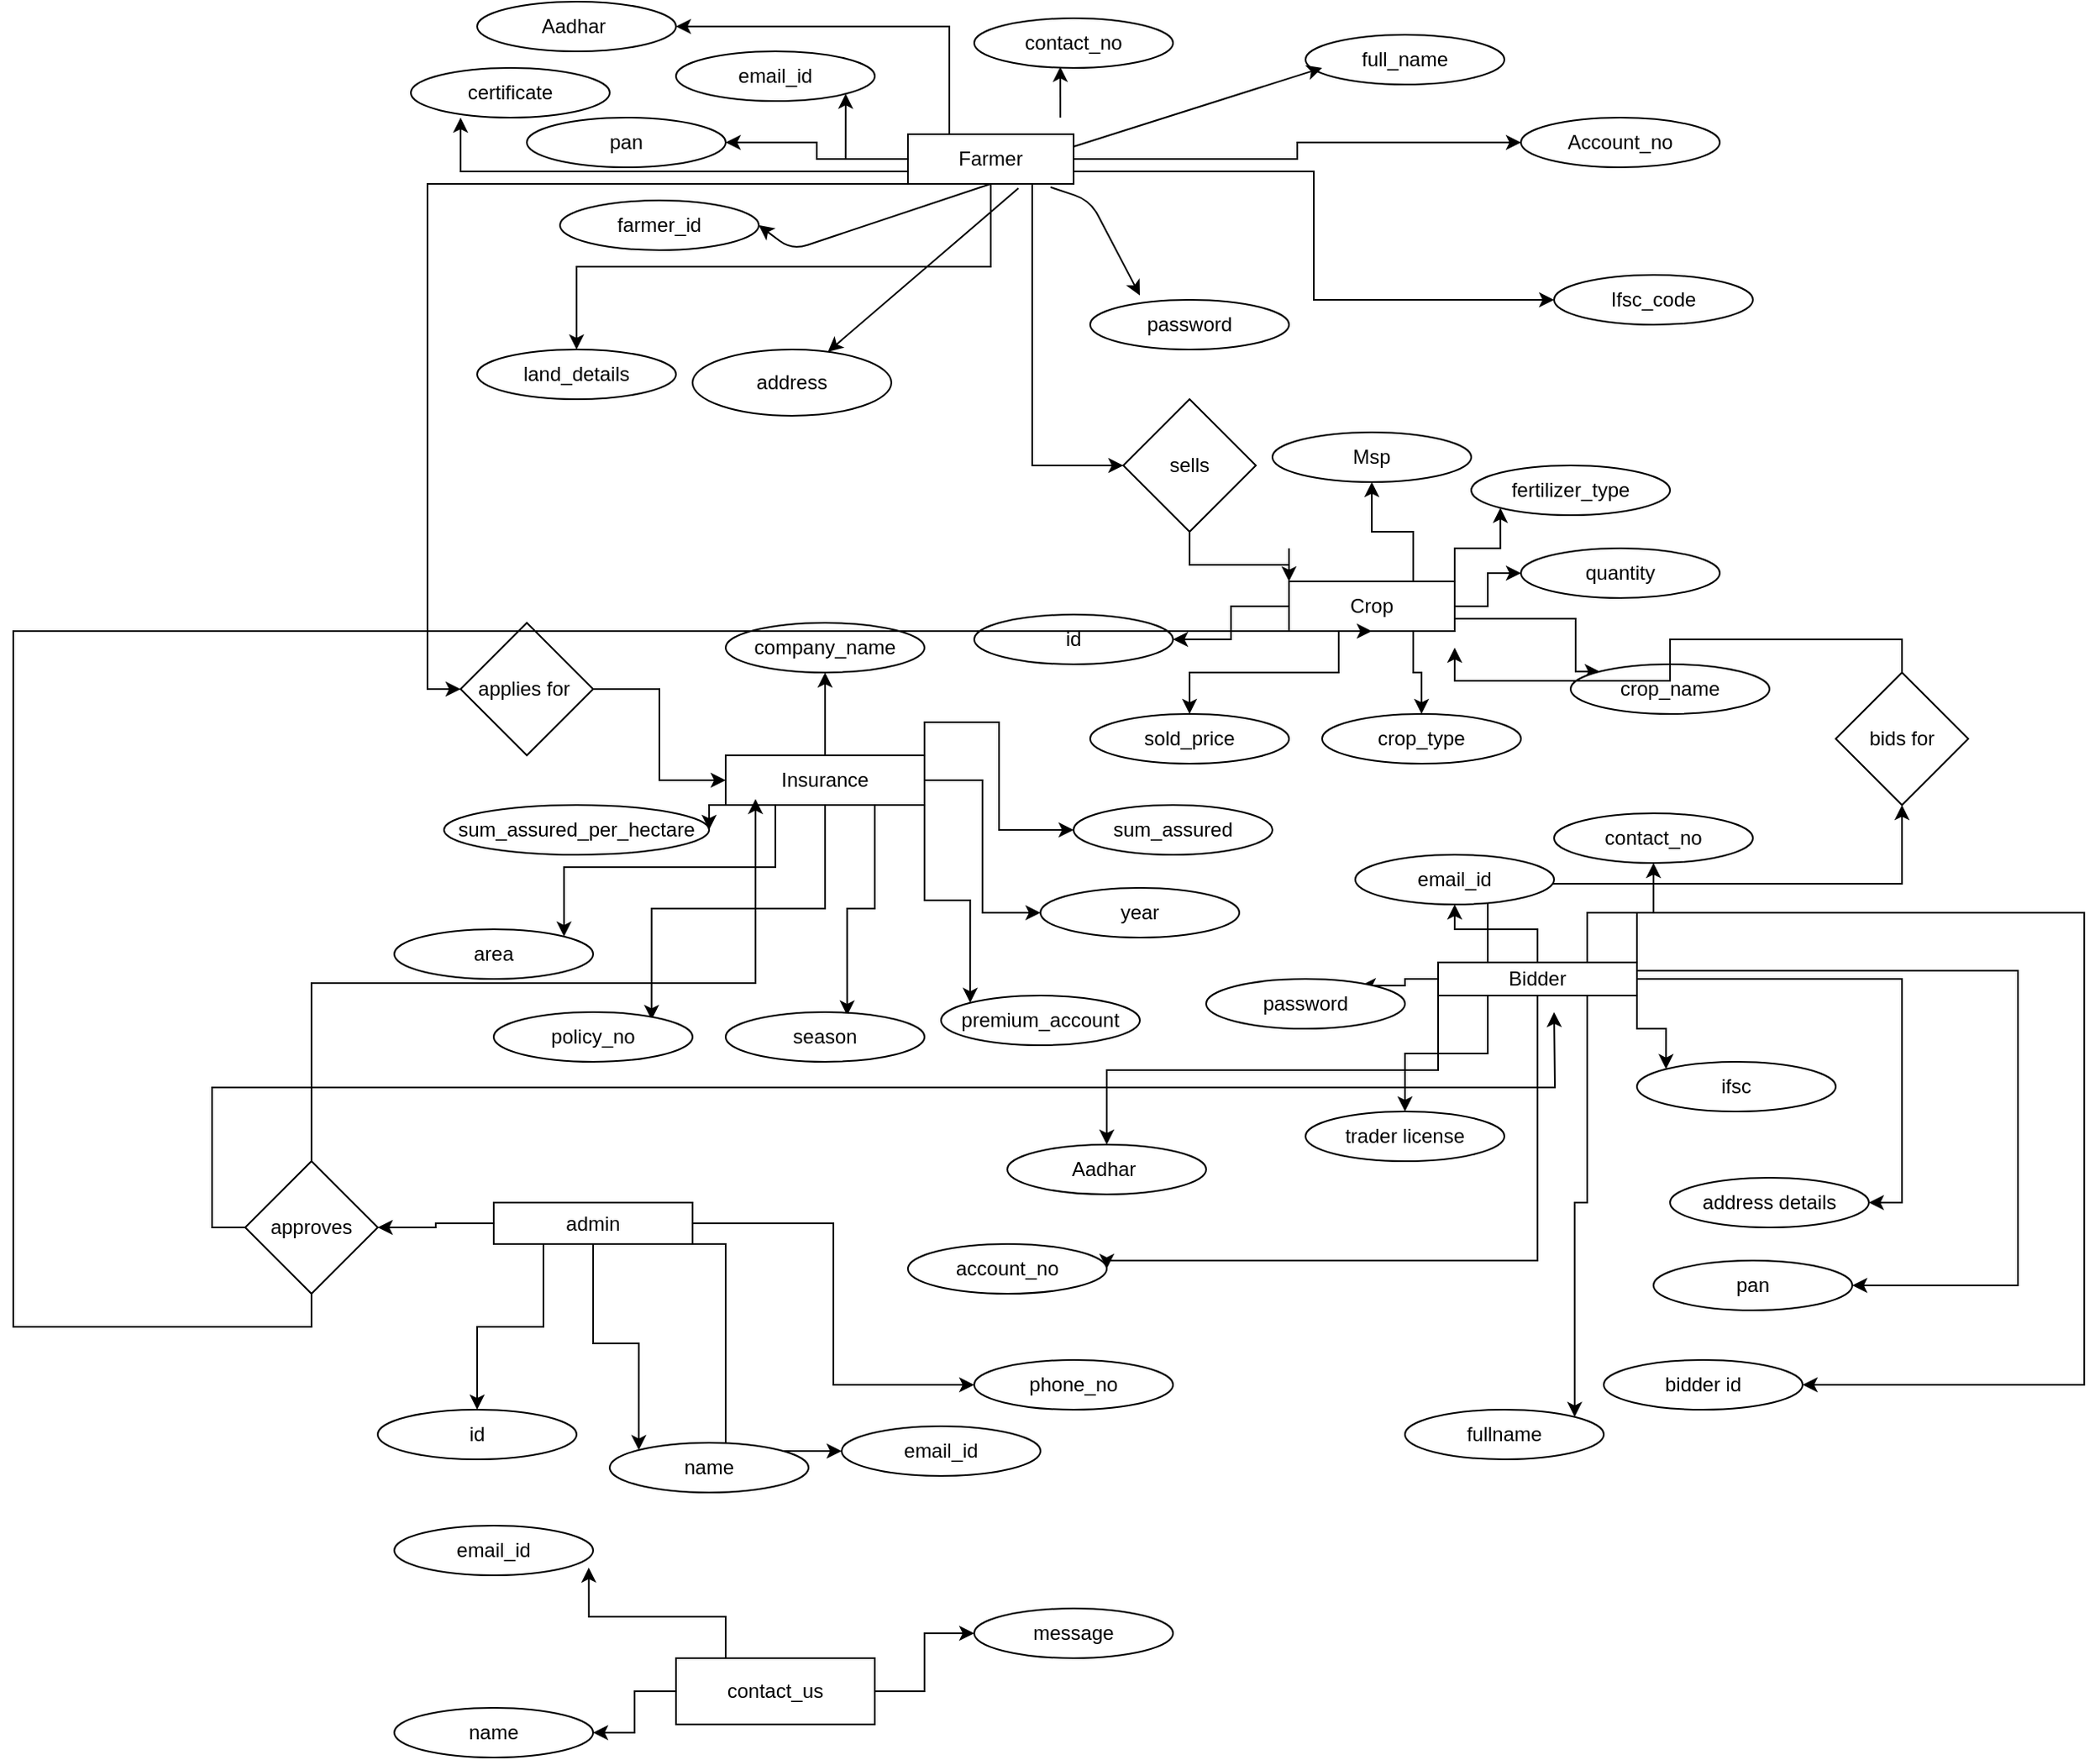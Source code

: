 <mxfile version="13.10.4" type="device"><diagram id="h6F1QlLOw_a39Q5nrykb" name="Page-1"><mxGraphModel dx="1872" dy="380" grid="1" gridSize="10" guides="1" tooltips="1" connect="1" arrows="1" fold="1" page="1" pageScale="1" pageWidth="850" pageHeight="1100" math="0" shadow="0"><root><mxCell id="0"/><mxCell id="1" parent="0"/><mxCell id="Aj551tYoeX5ymkBIXaBp-35" style="edgeStyle=orthogonalEdgeStyle;rounded=0;orthogonalLoop=1;jettySize=auto;html=1;exitX=0;exitY=0.5;exitDx=0;exitDy=0;entryX=1;entryY=1;entryDx=0;entryDy=0;" parent="1" source="Aj551tYoeX5ymkBIXaBp-1" target="Aj551tYoeX5ymkBIXaBp-17" edge="1"><mxGeometry relative="1" as="geometry"/></mxCell><mxCell id="Aj551tYoeX5ymkBIXaBp-47" style="edgeStyle=orthogonalEdgeStyle;rounded=0;orthogonalLoop=1;jettySize=auto;html=1;exitX=0.75;exitY=1;exitDx=0;exitDy=0;entryX=0;entryY=0.5;entryDx=0;entryDy=0;" parent="1" source="Aj551tYoeX5ymkBIXaBp-1" target="Aj551tYoeX5ymkBIXaBp-46" edge="1"><mxGeometry relative="1" as="geometry"/></mxCell><mxCell id="Aj551tYoeX5ymkBIXaBp-70" style="edgeStyle=orthogonalEdgeStyle;rounded=0;orthogonalLoop=1;jettySize=auto;html=1;exitX=0;exitY=1;exitDx=0;exitDy=0;entryX=0;entryY=0.5;entryDx=0;entryDy=0;" parent="1" source="Aj551tYoeX5ymkBIXaBp-1" target="Aj551tYoeX5ymkBIXaBp-69" edge="1"><mxGeometry relative="1" as="geometry"><mxPoint x="10" y="402" as="targetPoint"/><Array as="points"><mxPoint x="10" y="110"/><mxPoint x="10" y="415"/></Array></mxGeometry></mxCell><mxCell id="Qc7aejyhoOlTXP3hZ7K7-3" style="edgeStyle=orthogonalEdgeStyle;rounded=0;orthogonalLoop=1;jettySize=auto;html=1;exitX=0;exitY=0.5;exitDx=0;exitDy=0;entryX=1;entryY=0.5;entryDx=0;entryDy=0;" edge="1" parent="1" source="Aj551tYoeX5ymkBIXaBp-1" target="Qc7aejyhoOlTXP3hZ7K7-1"><mxGeometry relative="1" as="geometry"/></mxCell><mxCell id="Qc7aejyhoOlTXP3hZ7K7-4" style="edgeStyle=orthogonalEdgeStyle;rounded=0;orthogonalLoop=1;jettySize=auto;html=1;exitX=0.25;exitY=0;exitDx=0;exitDy=0;" edge="1" parent="1" source="Aj551tYoeX5ymkBIXaBp-1" target="Qc7aejyhoOlTXP3hZ7K7-2"><mxGeometry relative="1" as="geometry"><Array as="points"><mxPoint x="325" y="15"/></Array></mxGeometry></mxCell><mxCell id="Qc7aejyhoOlTXP3hZ7K7-6" style="edgeStyle=orthogonalEdgeStyle;rounded=0;orthogonalLoop=1;jettySize=auto;html=1;exitX=0;exitY=0.75;exitDx=0;exitDy=0;entryX=0.25;entryY=1;entryDx=0;entryDy=0;entryPerimeter=0;" edge="1" parent="1" source="Aj551tYoeX5ymkBIXaBp-1" target="Qc7aejyhoOlTXP3hZ7K7-5"><mxGeometry relative="1" as="geometry"/></mxCell><mxCell id="Qc7aejyhoOlTXP3hZ7K7-8" style="edgeStyle=orthogonalEdgeStyle;rounded=0;orthogonalLoop=1;jettySize=auto;html=1;exitX=0.5;exitY=1;exitDx=0;exitDy=0;" edge="1" parent="1" source="Aj551tYoeX5ymkBIXaBp-1" target="Qc7aejyhoOlTXP3hZ7K7-7"><mxGeometry relative="1" as="geometry"/></mxCell><mxCell id="Aj551tYoeX5ymkBIXaBp-1" value="Farmer" style="rounded=0;whiteSpace=wrap;html=1;" parent="1" vertex="1"><mxGeometry x="300" y="80" width="100" height="30" as="geometry"/></mxCell><mxCell id="Aj551tYoeX5ymkBIXaBp-10" value="password" style="ellipse;whiteSpace=wrap;html=1;" parent="1" vertex="1"><mxGeometry x="410" y="180" width="120" height="30" as="geometry"/></mxCell><mxCell id="Aj551tYoeX5ymkBIXaBp-11" value="full_name" style="ellipse;whiteSpace=wrap;html=1;" parent="1" vertex="1"><mxGeometry x="540" y="20" width="120" height="30" as="geometry"/></mxCell><mxCell id="Aj551tYoeX5ymkBIXaBp-14" value="address" style="ellipse;whiteSpace=wrap;html=1;" parent="1" vertex="1"><mxGeometry x="170" y="210" width="120" height="40" as="geometry"/></mxCell><mxCell id="Aj551tYoeX5ymkBIXaBp-15" value="farmer_id" style="ellipse;whiteSpace=wrap;html=1;" parent="1" vertex="1"><mxGeometry x="90" y="120" width="120" height="30" as="geometry"/></mxCell><mxCell id="Aj551tYoeX5ymkBIXaBp-16" value="contact_no" style="ellipse;whiteSpace=wrap;html=1;" parent="1" vertex="1"><mxGeometry x="340" y="10" width="120" height="30" as="geometry"/></mxCell><mxCell id="Aj551tYoeX5ymkBIXaBp-17" value="email_id" style="ellipse;whiteSpace=wrap;html=1;" parent="1" vertex="1"><mxGeometry x="160" y="30" width="120" height="30" as="geometry"/></mxCell><mxCell id="Aj551tYoeX5ymkBIXaBp-21" value="Ifsc_code" style="ellipse;whiteSpace=wrap;html=1;" parent="1" vertex="1"><mxGeometry x="690" y="165" width="120" height="30" as="geometry"/></mxCell><mxCell id="Aj551tYoeX5ymkBIXaBp-24" value="" style="endArrow=classic;html=1;exitX=0.5;exitY=1;exitDx=0;exitDy=0;entryX=1;entryY=0.5;entryDx=0;entryDy=0;" parent="1" source="Aj551tYoeX5ymkBIXaBp-1" target="Aj551tYoeX5ymkBIXaBp-15" edge="1"><mxGeometry width="50" height="50" relative="1" as="geometry"><mxPoint x="380" y="250" as="sourcePoint"/><mxPoint x="360" y="270" as="targetPoint"/><Array as="points"><mxPoint x="230" y="150"/></Array></mxGeometry></mxCell><mxCell id="Aj551tYoeX5ymkBIXaBp-26" value="" style="endArrow=classic;html=1;exitX=0.667;exitY=1.089;exitDx=0;exitDy=0;exitPerimeter=0;" parent="1" source="Aj551tYoeX5ymkBIXaBp-1" target="Aj551tYoeX5ymkBIXaBp-14" edge="1"><mxGeometry width="50" height="50" relative="1" as="geometry"><mxPoint x="387.57" y="120" as="sourcePoint"/><mxPoint x="319.996" y="245.858" as="targetPoint"/></mxGeometry></mxCell><mxCell id="Aj551tYoeX5ymkBIXaBp-27" value="" style="endArrow=classic;html=1;entryX=0.25;entryY=-0.089;entryDx=0;entryDy=0;entryPerimeter=0;exitX=0.861;exitY=1.067;exitDx=0;exitDy=0;exitPerimeter=0;" parent="1" source="Aj551tYoeX5ymkBIXaBp-1" target="Aj551tYoeX5ymkBIXaBp-10" edge="1"><mxGeometry width="50" height="50" relative="1" as="geometry"><mxPoint x="410" y="120" as="sourcePoint"/><mxPoint x="342.426" y="245.858" as="targetPoint"/><Array as="points"><mxPoint x="410" y="120"/></Array></mxGeometry></mxCell><mxCell id="Aj551tYoeX5ymkBIXaBp-28" value="" style="endArrow=classic;html=1;exitX=1;exitY=0.25;exitDx=0;exitDy=0;entryX=0.083;entryY=0.667;entryDx=0;entryDy=0;entryPerimeter=0;" parent="1" source="Aj551tYoeX5ymkBIXaBp-1" target="Aj551tYoeX5ymkBIXaBp-11" edge="1"><mxGeometry width="50" height="50" relative="1" as="geometry"><mxPoint x="530" y="60" as="sourcePoint"/><mxPoint x="462.426" y="185.858" as="targetPoint"/></mxGeometry></mxCell><mxCell id="Aj551tYoeX5ymkBIXaBp-29" value="" style="endArrow=classic;html=1;entryX=0.433;entryY=0.978;entryDx=0;entryDy=0;entryPerimeter=0;" parent="1" target="Aj551tYoeX5ymkBIXaBp-16" edge="1"><mxGeometry width="50" height="50" relative="1" as="geometry"><mxPoint x="392" y="70" as="sourcePoint"/><mxPoint x="326.216" y="209.998" as="targetPoint"/></mxGeometry></mxCell><mxCell id="Aj551tYoeX5ymkBIXaBp-41" style="edgeStyle=orthogonalEdgeStyle;rounded=0;orthogonalLoop=1;jettySize=auto;html=1;exitX=1;exitY=0.75;exitDx=0;exitDy=0;entryX=0;entryY=0.5;entryDx=0;entryDy=0;" parent="1" source="Aj551tYoeX5ymkBIXaBp-1" target="Aj551tYoeX5ymkBIXaBp-21" edge="1"><mxGeometry relative="1" as="geometry"><mxPoint x="610" y="110" as="sourcePoint"/></mxGeometry></mxCell><mxCell id="Aj551tYoeX5ymkBIXaBp-42" style="edgeStyle=orthogonalEdgeStyle;rounded=0;orthogonalLoop=1;jettySize=auto;html=1;exitX=1;exitY=0.5;exitDx=0;exitDy=0;entryX=0;entryY=0.5;entryDx=0;entryDy=0;" parent="1" source="Aj551tYoeX5ymkBIXaBp-1" target="Aj551tYoeX5ymkBIXaBp-40" edge="1"><mxGeometry relative="1" as="geometry"><mxPoint x="640" y="95" as="sourcePoint"/></mxGeometry></mxCell><mxCell id="Aj551tYoeX5ymkBIXaBp-40" value="Account_no" style="ellipse;whiteSpace=wrap;html=1;" parent="1" vertex="1"><mxGeometry x="670" y="70" width="120" height="30" as="geometry"/></mxCell><mxCell id="Aj551tYoeX5ymkBIXaBp-48" style="edgeStyle=orthogonalEdgeStyle;rounded=0;orthogonalLoop=1;jettySize=auto;html=1;exitX=0.5;exitY=1;exitDx=0;exitDy=0;" parent="1" source="Aj551tYoeX5ymkBIXaBp-46" edge="1"><mxGeometry relative="1" as="geometry"><mxPoint x="530" y="350" as="targetPoint"/></mxGeometry></mxCell><mxCell id="Aj551tYoeX5ymkBIXaBp-46" value="sells" style="rhombus;whiteSpace=wrap;html=1;" parent="1" vertex="1"><mxGeometry x="430" y="240" width="80" height="80" as="geometry"/></mxCell><mxCell id="Aj551tYoeX5ymkBIXaBp-60" style="edgeStyle=orthogonalEdgeStyle;rounded=0;orthogonalLoop=1;jettySize=auto;html=1;exitX=0.5;exitY=1;exitDx=0;exitDy=0;" parent="1" source="Aj551tYoeX5ymkBIXaBp-49" target="Aj551tYoeX5ymkBIXaBp-52" edge="1"><mxGeometry relative="1" as="geometry"><Array as="points"><mxPoint x="560" y="405"/><mxPoint x="470" y="405"/></Array></mxGeometry></mxCell><mxCell id="Aj551tYoeX5ymkBIXaBp-61" style="edgeStyle=orthogonalEdgeStyle;rounded=0;orthogonalLoop=1;jettySize=auto;html=1;exitX=0.75;exitY=1;exitDx=0;exitDy=0;" parent="1" source="Aj551tYoeX5ymkBIXaBp-49" target="Aj551tYoeX5ymkBIXaBp-53" edge="1"><mxGeometry relative="1" as="geometry"/></mxCell><mxCell id="Aj551tYoeX5ymkBIXaBp-62" style="edgeStyle=orthogonalEdgeStyle;rounded=0;orthogonalLoop=1;jettySize=auto;html=1;exitX=1;exitY=0.75;exitDx=0;exitDy=0;entryX=0;entryY=0;entryDx=0;entryDy=0;" parent="1" source="Aj551tYoeX5ymkBIXaBp-49" target="Aj551tYoeX5ymkBIXaBp-56" edge="1"><mxGeometry relative="1" as="geometry"><Array as="points"><mxPoint x="703" y="373"/><mxPoint x="703" y="404"/></Array></mxGeometry></mxCell><mxCell id="Aj551tYoeX5ymkBIXaBp-63" style="edgeStyle=orthogonalEdgeStyle;rounded=0;orthogonalLoop=1;jettySize=auto;html=1;exitX=0.75;exitY=0;exitDx=0;exitDy=0;entryX=0.5;entryY=1;entryDx=0;entryDy=0;" parent="1" source="Aj551tYoeX5ymkBIXaBp-49" target="Aj551tYoeX5ymkBIXaBp-55" edge="1"><mxGeometry relative="1" as="geometry"/></mxCell><mxCell id="Aj551tYoeX5ymkBIXaBp-64" style="edgeStyle=orthogonalEdgeStyle;rounded=0;orthogonalLoop=1;jettySize=auto;html=1;exitX=1;exitY=0;exitDx=0;exitDy=0;entryX=0;entryY=1;entryDx=0;entryDy=0;" parent="1" source="Aj551tYoeX5ymkBIXaBp-49" target="Aj551tYoeX5ymkBIXaBp-58" edge="1"><mxGeometry relative="1" as="geometry"/></mxCell><mxCell id="Aj551tYoeX5ymkBIXaBp-65" style="edgeStyle=orthogonalEdgeStyle;rounded=0;orthogonalLoop=1;jettySize=auto;html=1;exitX=0;exitY=0.5;exitDx=0;exitDy=0;" parent="1" source="Aj551tYoeX5ymkBIXaBp-49" target="Aj551tYoeX5ymkBIXaBp-51" edge="1"><mxGeometry relative="1" as="geometry"/></mxCell><mxCell id="Aj551tYoeX5ymkBIXaBp-66" style="edgeStyle=orthogonalEdgeStyle;rounded=0;orthogonalLoop=1;jettySize=auto;html=1;exitX=1;exitY=0.5;exitDx=0;exitDy=0;entryX=0;entryY=0.5;entryDx=0;entryDy=0;" parent="1" source="Aj551tYoeX5ymkBIXaBp-49" target="Aj551tYoeX5ymkBIXaBp-57" edge="1"><mxGeometry relative="1" as="geometry"/></mxCell><mxCell id="Aj551tYoeX5ymkBIXaBp-49" value="Crop" style="rounded=0;whiteSpace=wrap;html=1;" parent="1" vertex="1"><mxGeometry x="530" y="350" width="100" height="30" as="geometry"/></mxCell><mxCell id="Aj551tYoeX5ymkBIXaBp-51" value="id" style="ellipse;whiteSpace=wrap;html=1;" parent="1" vertex="1"><mxGeometry x="340" y="370" width="120" height="30" as="geometry"/></mxCell><mxCell id="Aj551tYoeX5ymkBIXaBp-52" value="sold_price" style="ellipse;whiteSpace=wrap;html=1;" parent="1" vertex="1"><mxGeometry x="410" y="430" width="120" height="30" as="geometry"/></mxCell><mxCell id="Aj551tYoeX5ymkBIXaBp-53" value="crop_type" style="ellipse;whiteSpace=wrap;html=1;" parent="1" vertex="1"><mxGeometry x="550" y="430" width="120" height="30" as="geometry"/></mxCell><mxCell id="Aj551tYoeX5ymkBIXaBp-55" value="Msp" style="ellipse;whiteSpace=wrap;html=1;" parent="1" vertex="1"><mxGeometry x="520" y="260" width="120" height="30" as="geometry"/></mxCell><mxCell id="Aj551tYoeX5ymkBIXaBp-56" value="crop_name" style="ellipse;whiteSpace=wrap;html=1;" parent="1" vertex="1"><mxGeometry x="700" y="400" width="120" height="30" as="geometry"/></mxCell><mxCell id="Aj551tYoeX5ymkBIXaBp-57" value="quantity" style="ellipse;whiteSpace=wrap;html=1;" parent="1" vertex="1"><mxGeometry x="670" y="330" width="120" height="30" as="geometry"/></mxCell><mxCell id="Aj551tYoeX5ymkBIXaBp-58" value="fertilizer_type" style="ellipse;whiteSpace=wrap;html=1;" parent="1" vertex="1"><mxGeometry x="640" y="280" width="120" height="30" as="geometry"/></mxCell><mxCell id="Aj551tYoeX5ymkBIXaBp-67" style="edgeStyle=orthogonalEdgeStyle;rounded=0;orthogonalLoop=1;jettySize=auto;html=1;exitX=0.5;exitY=1;exitDx=0;exitDy=0;" parent="1" source="Aj551tYoeX5ymkBIXaBp-14" target="Aj551tYoeX5ymkBIXaBp-14" edge="1"><mxGeometry relative="1" as="geometry"/></mxCell><mxCell id="Aj551tYoeX5ymkBIXaBp-82" style="edgeStyle=orthogonalEdgeStyle;rounded=0;orthogonalLoop=1;jettySize=auto;html=1;exitX=0;exitY=1;exitDx=0;exitDy=0;entryX=1;entryY=0.5;entryDx=0;entryDy=0;" parent="1" source="Aj551tYoeX5ymkBIXaBp-68" target="Aj551tYoeX5ymkBIXaBp-77" edge="1"><mxGeometry relative="1" as="geometry"/></mxCell><mxCell id="Aj551tYoeX5ymkBIXaBp-83" style="edgeStyle=orthogonalEdgeStyle;rounded=0;orthogonalLoop=1;jettySize=auto;html=1;exitX=0.25;exitY=1;exitDx=0;exitDy=0;entryX=1;entryY=0;entryDx=0;entryDy=0;" parent="1" source="Aj551tYoeX5ymkBIXaBp-68" target="Aj551tYoeX5ymkBIXaBp-76" edge="1"><mxGeometry relative="1" as="geometry"/></mxCell><mxCell id="Aj551tYoeX5ymkBIXaBp-87" style="edgeStyle=orthogonalEdgeStyle;rounded=0;orthogonalLoop=1;jettySize=auto;html=1;exitX=0.5;exitY=1;exitDx=0;exitDy=0;entryX=0.794;entryY=0.156;entryDx=0;entryDy=0;entryPerimeter=0;" parent="1" source="Aj551tYoeX5ymkBIXaBp-68" target="Aj551tYoeX5ymkBIXaBp-75" edge="1"><mxGeometry relative="1" as="geometry"/></mxCell><mxCell id="Aj551tYoeX5ymkBIXaBp-88" style="edgeStyle=orthogonalEdgeStyle;rounded=0;orthogonalLoop=1;jettySize=auto;html=1;exitX=0.75;exitY=1;exitDx=0;exitDy=0;entryX=0.611;entryY=0.067;entryDx=0;entryDy=0;entryPerimeter=0;" parent="1" source="Aj551tYoeX5ymkBIXaBp-68" target="Aj551tYoeX5ymkBIXaBp-74" edge="1"><mxGeometry relative="1" as="geometry"/></mxCell><mxCell id="Aj551tYoeX5ymkBIXaBp-90" style="edgeStyle=orthogonalEdgeStyle;rounded=0;orthogonalLoop=1;jettySize=auto;html=1;exitX=1;exitY=1;exitDx=0;exitDy=0;entryX=0;entryY=0;entryDx=0;entryDy=0;" parent="1" source="Aj551tYoeX5ymkBIXaBp-68" target="Aj551tYoeX5ymkBIXaBp-80" edge="1"><mxGeometry relative="1" as="geometry"/></mxCell><mxCell id="Aj551tYoeX5ymkBIXaBp-91" style="edgeStyle=orthogonalEdgeStyle;rounded=0;orthogonalLoop=1;jettySize=auto;html=1;exitX=1;exitY=0.5;exitDx=0;exitDy=0;entryX=0;entryY=0.5;entryDx=0;entryDy=0;" parent="1" source="Aj551tYoeX5ymkBIXaBp-68" target="Aj551tYoeX5ymkBIXaBp-78" edge="1"><mxGeometry relative="1" as="geometry"/></mxCell><mxCell id="Aj551tYoeX5ymkBIXaBp-92" style="edgeStyle=orthogonalEdgeStyle;rounded=0;orthogonalLoop=1;jettySize=auto;html=1;exitX=1;exitY=0;exitDx=0;exitDy=0;" parent="1" source="Aj551tYoeX5ymkBIXaBp-68" target="Aj551tYoeX5ymkBIXaBp-73" edge="1"><mxGeometry relative="1" as="geometry"/></mxCell><mxCell id="Aj551tYoeX5ymkBIXaBp-93" style="edgeStyle=orthogonalEdgeStyle;rounded=0;orthogonalLoop=1;jettySize=auto;html=1;exitX=0.5;exitY=0;exitDx=0;exitDy=0;" parent="1" source="Aj551tYoeX5ymkBIXaBp-68" target="Aj551tYoeX5ymkBIXaBp-72" edge="1"><mxGeometry relative="1" as="geometry"/></mxCell><mxCell id="Aj551tYoeX5ymkBIXaBp-68" value="Insurance" style="rounded=0;whiteSpace=wrap;html=1;" parent="1" vertex="1"><mxGeometry x="190" y="455" width="120" height="30" as="geometry"/></mxCell><mxCell id="Aj551tYoeX5ymkBIXaBp-71" style="edgeStyle=orthogonalEdgeStyle;rounded=0;orthogonalLoop=1;jettySize=auto;html=1;exitX=1;exitY=0.5;exitDx=0;exitDy=0;entryX=0;entryY=0.5;entryDx=0;entryDy=0;" parent="1" source="Aj551tYoeX5ymkBIXaBp-69" target="Aj551tYoeX5ymkBIXaBp-68" edge="1"><mxGeometry relative="1" as="geometry"><mxPoint x="160" y="450" as="targetPoint"/></mxGeometry></mxCell><mxCell id="Aj551tYoeX5ymkBIXaBp-69" value="applies for&amp;nbsp;" style="rhombus;whiteSpace=wrap;html=1;" parent="1" vertex="1"><mxGeometry x="30" y="375" width="80" height="80" as="geometry"/></mxCell><mxCell id="Aj551tYoeX5ymkBIXaBp-72" value="company_name" style="ellipse;whiteSpace=wrap;html=1;" parent="1" vertex="1"><mxGeometry x="190" y="375" width="120" height="30" as="geometry"/></mxCell><mxCell id="Aj551tYoeX5ymkBIXaBp-73" value="sum_assured" style="ellipse;whiteSpace=wrap;html=1;" parent="1" vertex="1"><mxGeometry x="400" y="485" width="120" height="30" as="geometry"/></mxCell><mxCell id="Aj551tYoeX5ymkBIXaBp-74" value="season" style="ellipse;whiteSpace=wrap;html=1;" parent="1" vertex="1"><mxGeometry x="190" y="610" width="120" height="30" as="geometry"/></mxCell><mxCell id="Aj551tYoeX5ymkBIXaBp-75" value="policy_no" style="ellipse;whiteSpace=wrap;html=1;" parent="1" vertex="1"><mxGeometry x="50" y="610" width="120" height="30" as="geometry"/></mxCell><mxCell id="Aj551tYoeX5ymkBIXaBp-76" value="area" style="ellipse;whiteSpace=wrap;html=1;" parent="1" vertex="1"><mxGeometry x="-10" y="560" width="120" height="30" as="geometry"/></mxCell><mxCell id="Aj551tYoeX5ymkBIXaBp-77" value="sum_assured_per_hectare" style="ellipse;whiteSpace=wrap;html=1;" parent="1" vertex="1"><mxGeometry x="20" y="485" width="160" height="30" as="geometry"/></mxCell><mxCell id="Aj551tYoeX5ymkBIXaBp-78" value="year" style="ellipse;whiteSpace=wrap;html=1;" parent="1" vertex="1"><mxGeometry x="380" y="535" width="120" height="30" as="geometry"/></mxCell><mxCell id="Aj551tYoeX5ymkBIXaBp-80" value="premium_account" style="ellipse;whiteSpace=wrap;html=1;" parent="1" vertex="1"><mxGeometry x="320" y="600" width="120" height="30" as="geometry"/></mxCell><mxCell id="Qc7aejyhoOlTXP3hZ7K7-1" value="pan" style="ellipse;whiteSpace=wrap;html=1;" vertex="1" parent="1"><mxGeometry x="70" y="70" width="120" height="30" as="geometry"/></mxCell><mxCell id="Qc7aejyhoOlTXP3hZ7K7-2" value="Aadhar&amp;nbsp;" style="ellipse;whiteSpace=wrap;html=1;" vertex="1" parent="1"><mxGeometry x="40" width="120" height="30" as="geometry"/></mxCell><mxCell id="Qc7aejyhoOlTXP3hZ7K7-5" value="certificate" style="ellipse;whiteSpace=wrap;html=1;" vertex="1" parent="1"><mxGeometry y="40" width="120" height="30" as="geometry"/></mxCell><mxCell id="Qc7aejyhoOlTXP3hZ7K7-7" value="land_details" style="ellipse;whiteSpace=wrap;html=1;" vertex="1" parent="1"><mxGeometry x="40" y="210" width="120" height="30" as="geometry"/></mxCell><mxCell id="Qc7aejyhoOlTXP3hZ7K7-22" style="edgeStyle=orthogonalEdgeStyle;rounded=0;orthogonalLoop=1;jettySize=auto;html=1;exitX=0.5;exitY=0;exitDx=0;exitDy=0;" edge="1" parent="1" source="Qc7aejyhoOlTXP3hZ7K7-9" target="Qc7aejyhoOlTXP3hZ7K7-15"><mxGeometry relative="1" as="geometry"/></mxCell><mxCell id="Qc7aejyhoOlTXP3hZ7K7-23" style="edgeStyle=orthogonalEdgeStyle;rounded=0;orthogonalLoop=1;jettySize=auto;html=1;exitX=0.75;exitY=0;exitDx=0;exitDy=0;" edge="1" parent="1" source="Qc7aejyhoOlTXP3hZ7K7-9" target="Qc7aejyhoOlTXP3hZ7K7-14"><mxGeometry relative="1" as="geometry"/></mxCell><mxCell id="Qc7aejyhoOlTXP3hZ7K7-24" style="edgeStyle=orthogonalEdgeStyle;rounded=0;orthogonalLoop=1;jettySize=auto;html=1;exitX=0;exitY=0.5;exitDx=0;exitDy=0;entryX=0.778;entryY=0.133;entryDx=0;entryDy=0;entryPerimeter=0;" edge="1" parent="1" source="Qc7aejyhoOlTXP3hZ7K7-9" target="Qc7aejyhoOlTXP3hZ7K7-18"><mxGeometry relative="1" as="geometry"/></mxCell><mxCell id="Qc7aejyhoOlTXP3hZ7K7-25" style="edgeStyle=orthogonalEdgeStyle;rounded=0;orthogonalLoop=1;jettySize=auto;html=1;exitX=0;exitY=1;exitDx=0;exitDy=0;" edge="1" parent="1" source="Qc7aejyhoOlTXP3hZ7K7-9" target="Qc7aejyhoOlTXP3hZ7K7-17"><mxGeometry relative="1" as="geometry"/></mxCell><mxCell id="Qc7aejyhoOlTXP3hZ7K7-26" style="edgeStyle=orthogonalEdgeStyle;rounded=0;orthogonalLoop=1;jettySize=auto;html=1;exitX=0.25;exitY=1;exitDx=0;exitDy=0;" edge="1" parent="1" source="Qc7aejyhoOlTXP3hZ7K7-9" target="Qc7aejyhoOlTXP3hZ7K7-10"><mxGeometry relative="1" as="geometry"/></mxCell><mxCell id="Qc7aejyhoOlTXP3hZ7K7-27" style="edgeStyle=orthogonalEdgeStyle;rounded=0;orthogonalLoop=1;jettySize=auto;html=1;entryX=1;entryY=0.5;entryDx=0;entryDy=0;" edge="1" parent="1" target="Qc7aejyhoOlTXP3hZ7K7-19"><mxGeometry relative="1" as="geometry"><mxPoint x="670" y="600" as="sourcePoint"/><Array as="points"><mxPoint x="680" y="760"/><mxPoint x="420" y="760"/></Array></mxGeometry></mxCell><mxCell id="Qc7aejyhoOlTXP3hZ7K7-28" style="edgeStyle=orthogonalEdgeStyle;rounded=0;orthogonalLoop=1;jettySize=auto;html=1;exitX=0.75;exitY=1;exitDx=0;exitDy=0;entryX=1;entryY=0;entryDx=0;entryDy=0;" edge="1" parent="1" source="Qc7aejyhoOlTXP3hZ7K7-9" target="Qc7aejyhoOlTXP3hZ7K7-12"><mxGeometry relative="1" as="geometry"/></mxCell><mxCell id="Qc7aejyhoOlTXP3hZ7K7-29" style="edgeStyle=orthogonalEdgeStyle;rounded=0;orthogonalLoop=1;jettySize=auto;html=1;exitX=1;exitY=1;exitDx=0;exitDy=0;entryX=0;entryY=0;entryDx=0;entryDy=0;" edge="1" parent="1" source="Qc7aejyhoOlTXP3hZ7K7-9" target="Qc7aejyhoOlTXP3hZ7K7-20"><mxGeometry relative="1" as="geometry"/></mxCell><mxCell id="Qc7aejyhoOlTXP3hZ7K7-30" style="edgeStyle=orthogonalEdgeStyle;rounded=0;orthogonalLoop=1;jettySize=auto;html=1;exitX=1;exitY=0.5;exitDx=0;exitDy=0;entryX=1;entryY=0.5;entryDx=0;entryDy=0;" edge="1" parent="1" source="Qc7aejyhoOlTXP3hZ7K7-9" target="Qc7aejyhoOlTXP3hZ7K7-16"><mxGeometry relative="1" as="geometry"/></mxCell><mxCell id="Qc7aejyhoOlTXP3hZ7K7-31" style="edgeStyle=orthogonalEdgeStyle;rounded=0;orthogonalLoop=1;jettySize=auto;html=1;exitX=1;exitY=0.5;exitDx=0;exitDy=0;" edge="1" parent="1" source="Qc7aejyhoOlTXP3hZ7K7-9" target="Qc7aejyhoOlTXP3hZ7K7-13"><mxGeometry relative="1" as="geometry"><Array as="points"><mxPoint x="970" y="585"/><mxPoint x="970" y="775"/></Array></mxGeometry></mxCell><mxCell id="Qc7aejyhoOlTXP3hZ7K7-32" style="edgeStyle=orthogonalEdgeStyle;rounded=0;orthogonalLoop=1;jettySize=auto;html=1;exitX=1;exitY=0;exitDx=0;exitDy=0;" edge="1" parent="1" source="Qc7aejyhoOlTXP3hZ7K7-9" target="Qc7aejyhoOlTXP3hZ7K7-11"><mxGeometry relative="1" as="geometry"><Array as="points"><mxPoint x="740" y="550"/><mxPoint x="1010" y="550"/><mxPoint x="1010" y="835"/></Array></mxGeometry></mxCell><mxCell id="Qc7aejyhoOlTXP3hZ7K7-34" style="edgeStyle=orthogonalEdgeStyle;rounded=0;orthogonalLoop=1;jettySize=auto;html=1;exitX=0.25;exitY=0;exitDx=0;exitDy=0;entryX=0.5;entryY=1;entryDx=0;entryDy=0;" edge="1" parent="1" source="Qc7aejyhoOlTXP3hZ7K7-9" target="Qc7aejyhoOlTXP3hZ7K7-33"><mxGeometry relative="1" as="geometry"/></mxCell><mxCell id="Qc7aejyhoOlTXP3hZ7K7-9" value="Bidder" style="rounded=0;whiteSpace=wrap;html=1;" vertex="1" parent="1"><mxGeometry x="620" y="580" width="120" height="20" as="geometry"/></mxCell><mxCell id="Qc7aejyhoOlTXP3hZ7K7-10" value="trader license" style="ellipse;whiteSpace=wrap;html=1;" vertex="1" parent="1"><mxGeometry x="540" y="670" width="120" height="30" as="geometry"/></mxCell><mxCell id="Qc7aejyhoOlTXP3hZ7K7-11" value="bidder id" style="ellipse;whiteSpace=wrap;html=1;" vertex="1" parent="1"><mxGeometry x="720" y="820" width="120" height="30" as="geometry"/></mxCell><mxCell id="Qc7aejyhoOlTXP3hZ7K7-12" value="fullname" style="ellipse;whiteSpace=wrap;html=1;" vertex="1" parent="1"><mxGeometry x="600" y="850" width="120" height="30" as="geometry"/></mxCell><mxCell id="Qc7aejyhoOlTXP3hZ7K7-13" value="pan" style="ellipse;whiteSpace=wrap;html=1;" vertex="1" parent="1"><mxGeometry x="750" y="760" width="120" height="30" as="geometry"/></mxCell><mxCell id="Qc7aejyhoOlTXP3hZ7K7-14" value="contact_no" style="ellipse;whiteSpace=wrap;html=1;" vertex="1" parent="1"><mxGeometry x="690" y="490" width="120" height="30" as="geometry"/></mxCell><mxCell id="Qc7aejyhoOlTXP3hZ7K7-15" value="email_id" style="ellipse;whiteSpace=wrap;html=1;" vertex="1" parent="1"><mxGeometry x="570" y="515" width="120" height="30" as="geometry"/></mxCell><mxCell id="Qc7aejyhoOlTXP3hZ7K7-16" value="address details" style="ellipse;whiteSpace=wrap;html=1;" vertex="1" parent="1"><mxGeometry x="760" y="710" width="120" height="30" as="geometry"/></mxCell><mxCell id="Qc7aejyhoOlTXP3hZ7K7-17" value="Aadhar&amp;nbsp;" style="ellipse;whiteSpace=wrap;html=1;" vertex="1" parent="1"><mxGeometry x="360" y="690" width="120" height="30" as="geometry"/></mxCell><mxCell id="Qc7aejyhoOlTXP3hZ7K7-18" value="password" style="ellipse;whiteSpace=wrap;html=1;" vertex="1" parent="1"><mxGeometry x="480" y="590" width="120" height="30" as="geometry"/></mxCell><mxCell id="Qc7aejyhoOlTXP3hZ7K7-19" value="account_no" style="ellipse;whiteSpace=wrap;html=1;" vertex="1" parent="1"><mxGeometry x="300" y="750" width="120" height="30" as="geometry"/></mxCell><mxCell id="Qc7aejyhoOlTXP3hZ7K7-20" value="ifsc" style="ellipse;whiteSpace=wrap;html=1;" vertex="1" parent="1"><mxGeometry x="740" y="640" width="120" height="30" as="geometry"/></mxCell><mxCell id="Qc7aejyhoOlTXP3hZ7K7-35" style="edgeStyle=orthogonalEdgeStyle;rounded=0;orthogonalLoop=1;jettySize=auto;html=1;exitX=0.5;exitY=0;exitDx=0;exitDy=0;" edge="1" parent="1" source="Qc7aejyhoOlTXP3hZ7K7-33"><mxGeometry relative="1" as="geometry"><mxPoint x="630" y="390" as="targetPoint"/><Array as="points"><mxPoint x="900" y="385"/><mxPoint x="760" y="385"/><mxPoint x="760" y="410"/><mxPoint x="630" y="410"/></Array></mxGeometry></mxCell><mxCell id="Qc7aejyhoOlTXP3hZ7K7-33" value="bids for" style="rhombus;whiteSpace=wrap;html=1;" vertex="1" parent="1"><mxGeometry x="860" y="405" width="80" height="80" as="geometry"/></mxCell><mxCell id="Qc7aejyhoOlTXP3hZ7K7-41" style="edgeStyle=orthogonalEdgeStyle;rounded=0;orthogonalLoop=1;jettySize=auto;html=1;exitX=0.25;exitY=1;exitDx=0;exitDy=0;" edge="1" parent="1" source="Qc7aejyhoOlTXP3hZ7K7-36" target="Qc7aejyhoOlTXP3hZ7K7-39"><mxGeometry relative="1" as="geometry"/></mxCell><mxCell id="Qc7aejyhoOlTXP3hZ7K7-42" style="edgeStyle=orthogonalEdgeStyle;rounded=0;orthogonalLoop=1;jettySize=auto;html=1;exitX=0.5;exitY=1;exitDx=0;exitDy=0;entryX=0;entryY=0;entryDx=0;entryDy=0;" edge="1" parent="1" source="Qc7aejyhoOlTXP3hZ7K7-36" target="Qc7aejyhoOlTXP3hZ7K7-38"><mxGeometry relative="1" as="geometry"/></mxCell><mxCell id="Qc7aejyhoOlTXP3hZ7K7-43" style="edgeStyle=orthogonalEdgeStyle;rounded=0;orthogonalLoop=1;jettySize=auto;html=1;exitX=0.75;exitY=1;exitDx=0;exitDy=0;entryX=0;entryY=0.5;entryDx=0;entryDy=0;" edge="1" parent="1" source="Qc7aejyhoOlTXP3hZ7K7-36" target="Qc7aejyhoOlTXP3hZ7K7-37"><mxGeometry relative="1" as="geometry"><mxPoint x="250" y="860" as="targetPoint"/><Array as="points"><mxPoint x="190" y="750"/><mxPoint x="190" y="875"/></Array></mxGeometry></mxCell><mxCell id="Qc7aejyhoOlTXP3hZ7K7-44" style="edgeStyle=orthogonalEdgeStyle;rounded=0;orthogonalLoop=1;jettySize=auto;html=1;exitX=1;exitY=0.5;exitDx=0;exitDy=0;entryX=0;entryY=0.5;entryDx=0;entryDy=0;" edge="1" parent="1" source="Qc7aejyhoOlTXP3hZ7K7-36" target="Qc7aejyhoOlTXP3hZ7K7-40"><mxGeometry relative="1" as="geometry"/></mxCell><mxCell id="Qc7aejyhoOlTXP3hZ7K7-46" style="edgeStyle=orthogonalEdgeStyle;rounded=0;orthogonalLoop=1;jettySize=auto;html=1;exitX=0;exitY=0.5;exitDx=0;exitDy=0;" edge="1" parent="1" source="Qc7aejyhoOlTXP3hZ7K7-36" target="Qc7aejyhoOlTXP3hZ7K7-45"><mxGeometry relative="1" as="geometry"/></mxCell><mxCell id="Qc7aejyhoOlTXP3hZ7K7-36" value="admin" style="rounded=0;whiteSpace=wrap;html=1;" vertex="1" parent="1"><mxGeometry x="50" y="725" width="120" height="25" as="geometry"/></mxCell><mxCell id="Qc7aejyhoOlTXP3hZ7K7-37" value="email_id&lt;span style=&quot;color: rgba(0 , 0 , 0 , 0) ; font-family: monospace ; font-size: 0px&quot;&gt;%3CmxGraphModel%3E%3Croot%3E%3CmxCell%20id%3D%220%22%2F%3E%3CmxCell%20id%3D%221%22%20parent%3D%220%22%2F%3E%3CmxCell%20id%3D%222%22%20value%3D%22policy_no%22%20style%3D%22ellipse%3BwhiteSpace%3Dwrap%3Bhtml%3D1%3B%22%20vertex%3D%221%22%20parent%3D%221%22%3E%3CmxGeometry%20x%3D%2250%22%20y%3D%22610%22%20width%3D%22120%22%20height%3D%2230%22%20as%3D%22geometry%22%2F%3E%3C%2FmxCell%3E%3C%2Froot%3E%3C%2FmxGraphModel%3E&lt;/span&gt;" style="ellipse;whiteSpace=wrap;html=1;" vertex="1" parent="1"><mxGeometry x="260" y="860" width="120" height="30" as="geometry"/></mxCell><mxCell id="Qc7aejyhoOlTXP3hZ7K7-38" value="name" style="ellipse;whiteSpace=wrap;html=1;" vertex="1" parent="1"><mxGeometry x="120" y="870" width="120" height="30" as="geometry"/></mxCell><mxCell id="Qc7aejyhoOlTXP3hZ7K7-39" value="id" style="ellipse;whiteSpace=wrap;html=1;" vertex="1" parent="1"><mxGeometry x="-20" y="850" width="120" height="30" as="geometry"/></mxCell><mxCell id="Qc7aejyhoOlTXP3hZ7K7-40" value="phone_no" style="ellipse;whiteSpace=wrap;html=1;" vertex="1" parent="1"><mxGeometry x="340" y="820" width="120" height="30" as="geometry"/></mxCell><mxCell id="Qc7aejyhoOlTXP3hZ7K7-47" style="edgeStyle=orthogonalEdgeStyle;rounded=0;orthogonalLoop=1;jettySize=auto;html=1;exitX=0.5;exitY=0;exitDx=0;exitDy=0;entryX=0.15;entryY=0.878;entryDx=0;entryDy=0;entryPerimeter=0;" edge="1" parent="1" source="Qc7aejyhoOlTXP3hZ7K7-45" target="Aj551tYoeX5ymkBIXaBp-68"><mxGeometry relative="1" as="geometry"/></mxCell><mxCell id="Qc7aejyhoOlTXP3hZ7K7-49" style="edgeStyle=orthogonalEdgeStyle;rounded=0;orthogonalLoop=1;jettySize=auto;html=1;exitX=0;exitY=0.5;exitDx=0;exitDy=0;" edge="1" parent="1" source="Qc7aejyhoOlTXP3hZ7K7-45"><mxGeometry relative="1" as="geometry"><mxPoint x="690" y="610" as="targetPoint"/></mxGeometry></mxCell><mxCell id="Qc7aejyhoOlTXP3hZ7K7-51" style="edgeStyle=orthogonalEdgeStyle;rounded=0;orthogonalLoop=1;jettySize=auto;html=1;exitX=0.5;exitY=1;exitDx=0;exitDy=0;entryX=0.5;entryY=1;entryDx=0;entryDy=0;" edge="1" parent="1" source="Qc7aejyhoOlTXP3hZ7K7-45" target="Aj551tYoeX5ymkBIXaBp-49"><mxGeometry relative="1" as="geometry"><Array as="points"><mxPoint x="-60" y="800"/><mxPoint x="-240" y="800"/><mxPoint x="-240" y="380"/></Array></mxGeometry></mxCell><mxCell id="Qc7aejyhoOlTXP3hZ7K7-45" value="approves" style="rhombus;whiteSpace=wrap;html=1;" vertex="1" parent="1"><mxGeometry x="-100" y="700" width="80" height="80" as="geometry"/></mxCell><mxCell id="Qc7aejyhoOlTXP3hZ7K7-55" style="edgeStyle=orthogonalEdgeStyle;rounded=0;orthogonalLoop=1;jettySize=auto;html=1;exitX=0;exitY=0.5;exitDx=0;exitDy=0;entryX=1;entryY=0.5;entryDx=0;entryDy=0;" edge="1" parent="1" source="Qc7aejyhoOlTXP3hZ7K7-52" target="Qc7aejyhoOlTXP3hZ7K7-53"><mxGeometry relative="1" as="geometry"/></mxCell><mxCell id="Qc7aejyhoOlTXP3hZ7K7-56" style="edgeStyle=orthogonalEdgeStyle;rounded=0;orthogonalLoop=1;jettySize=auto;html=1;exitX=0.25;exitY=0;exitDx=0;exitDy=0;entryX=0.978;entryY=0.844;entryDx=0;entryDy=0;entryPerimeter=0;" edge="1" parent="1" source="Qc7aejyhoOlTXP3hZ7K7-52" target="Qc7aejyhoOlTXP3hZ7K7-54"><mxGeometry relative="1" as="geometry"/></mxCell><mxCell id="Qc7aejyhoOlTXP3hZ7K7-58" style="edgeStyle=orthogonalEdgeStyle;rounded=0;orthogonalLoop=1;jettySize=auto;html=1;exitX=1;exitY=0.5;exitDx=0;exitDy=0;" edge="1" parent="1" source="Qc7aejyhoOlTXP3hZ7K7-52" target="Qc7aejyhoOlTXP3hZ7K7-57"><mxGeometry relative="1" as="geometry"/></mxCell><mxCell id="Qc7aejyhoOlTXP3hZ7K7-52" value="contact_us" style="rounded=0;whiteSpace=wrap;html=1;" vertex="1" parent="1"><mxGeometry x="160" y="1000" width="120" height="40" as="geometry"/></mxCell><mxCell id="Qc7aejyhoOlTXP3hZ7K7-53" value="name" style="ellipse;whiteSpace=wrap;html=1;" vertex="1" parent="1"><mxGeometry x="-10" y="1030" width="120" height="30" as="geometry"/></mxCell><mxCell id="Qc7aejyhoOlTXP3hZ7K7-54" value="email_id" style="ellipse;whiteSpace=wrap;html=1;" vertex="1" parent="1"><mxGeometry x="-10" y="920" width="120" height="30" as="geometry"/></mxCell><mxCell id="Qc7aejyhoOlTXP3hZ7K7-57" value="message" style="ellipse;whiteSpace=wrap;html=1;" vertex="1" parent="1"><mxGeometry x="340" y="970" width="120" height="30" as="geometry"/></mxCell></root></mxGraphModel></diagram></mxfile>